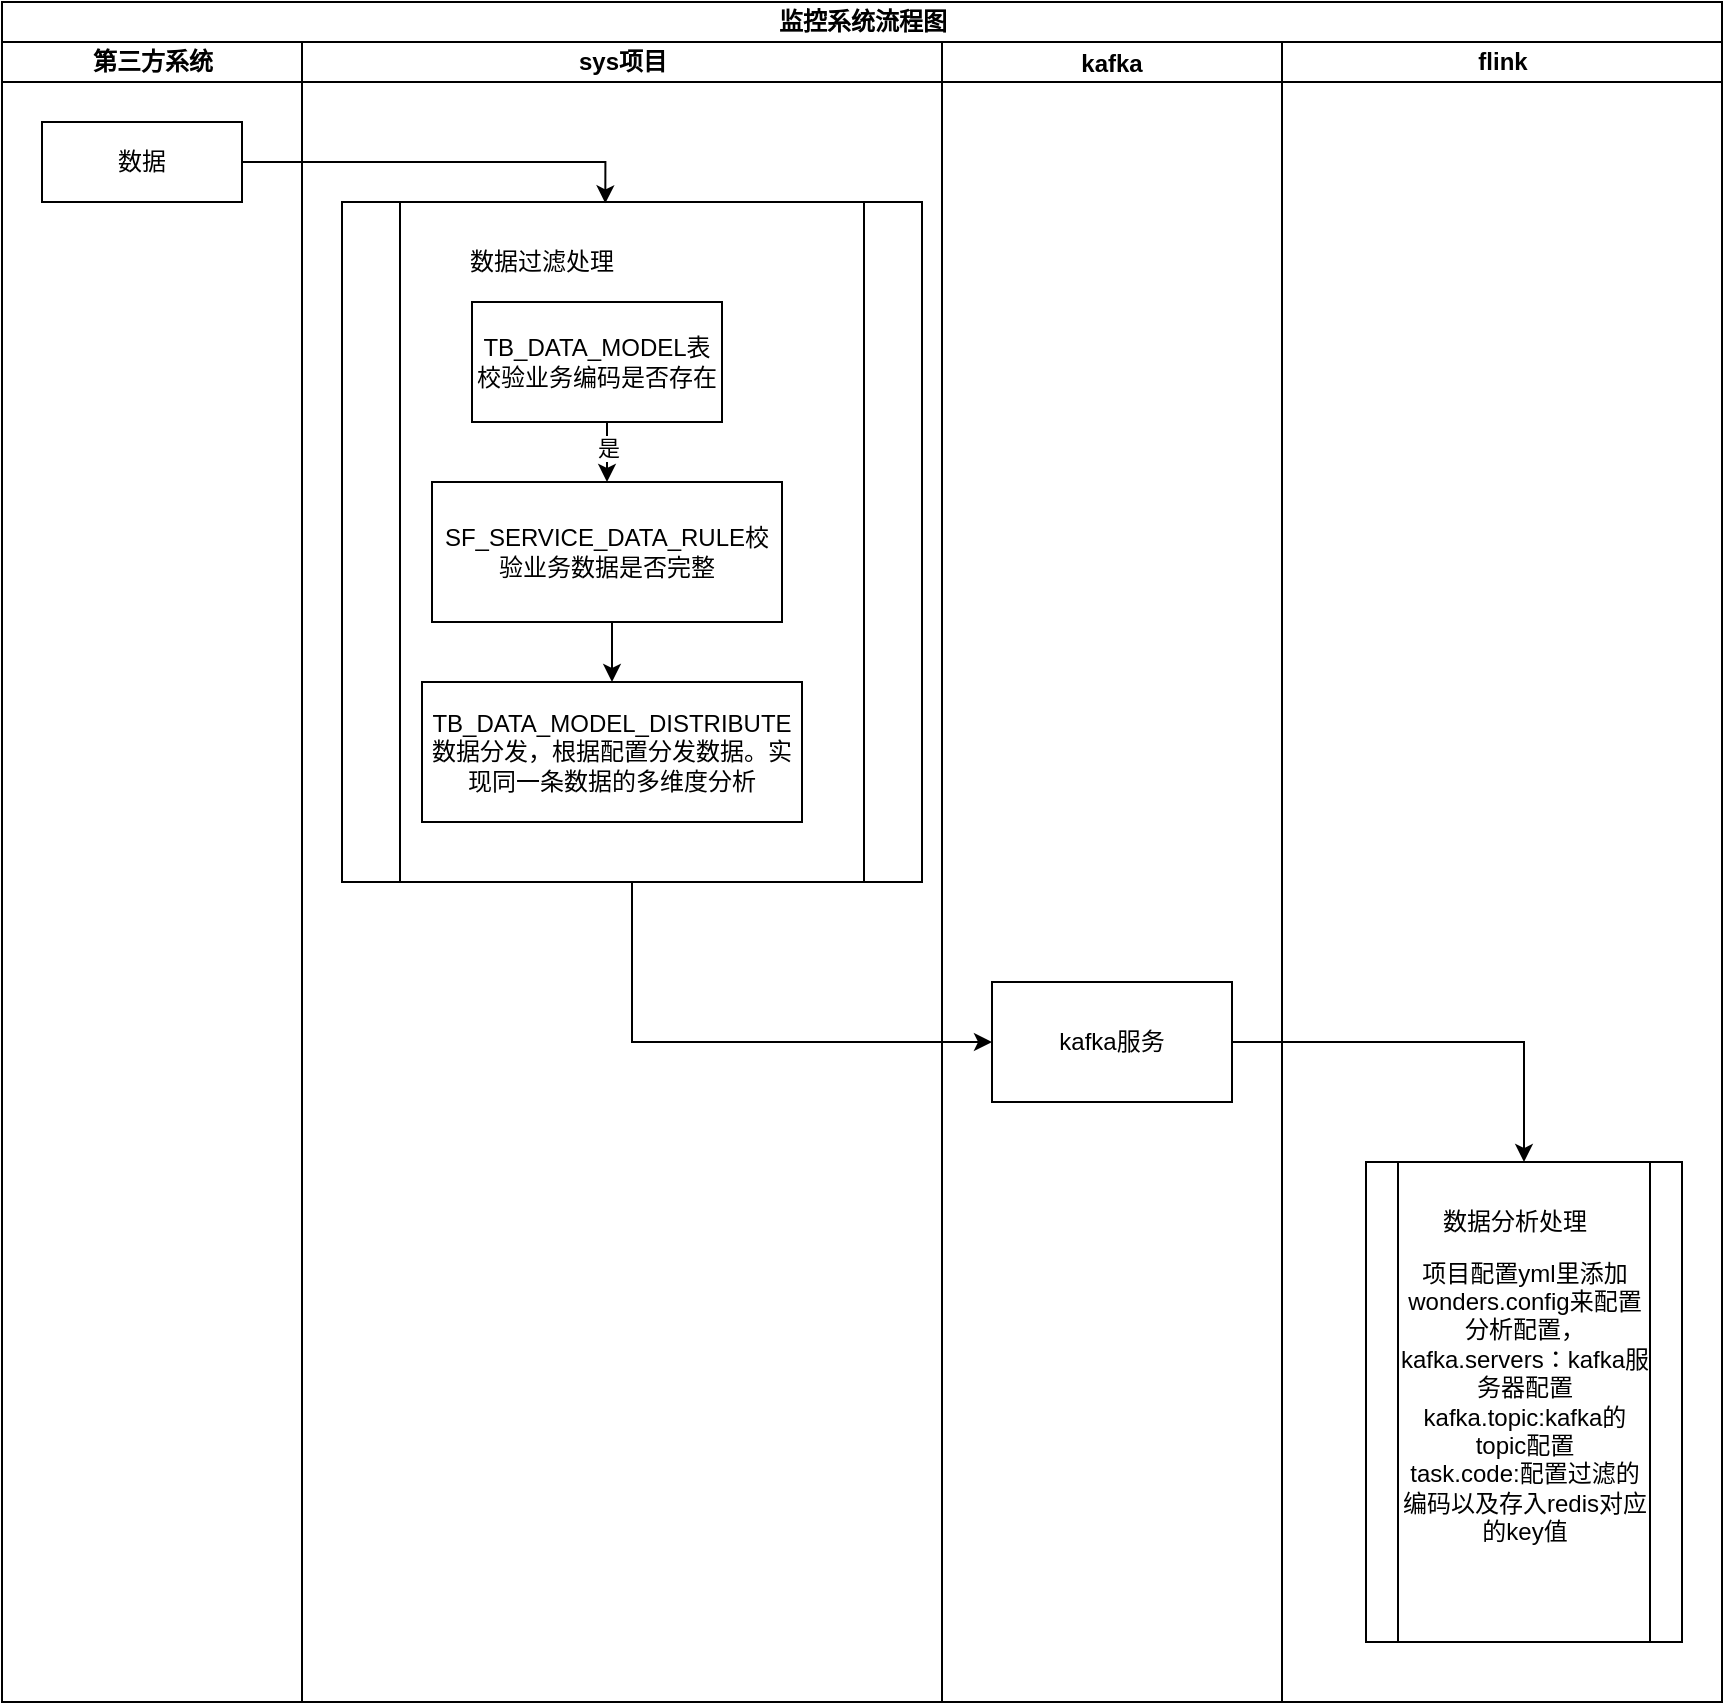 <mxfile pages="1" version="11.2.9" type="github"><diagram id="-SlK1iW44GBBpf4DAQjJ" name="Page-1"><mxGraphModel dx="1278" dy="582" grid="1" gridSize="10" guides="1" tooltips="1" connect="1" arrows="1" fold="1" page="1" pageScale="1" pageWidth="827" pageHeight="1169" math="0" shadow="0"><root><mxCell id="0"/><mxCell id="1" parent="0"/><mxCell id="l1bsoGucGeSpyp7IlkTF-1" value="监控系统流程图" style="swimlane;html=1;childLayout=stackLayout;resizeParent=1;resizeParentMax=0;startSize=20;" vertex="1" parent="1"><mxGeometry x="70" y="60" width="860" height="850" as="geometry"/></mxCell><mxCell id="l1bsoGucGeSpyp7IlkTF-2" value="第三方系统" style="swimlane;html=1;startSize=20;" vertex="1" parent="l1bsoGucGeSpyp7IlkTF-1"><mxGeometry y="20" width="150" height="830" as="geometry"/></mxCell><mxCell id="l1bsoGucGeSpyp7IlkTF-6" value="数据" style="rounded=0;whiteSpace=wrap;html=1;" vertex="1" parent="l1bsoGucGeSpyp7IlkTF-2"><mxGeometry x="20" y="40" width="100" height="40" as="geometry"/></mxCell><mxCell id="l1bsoGucGeSpyp7IlkTF-3" value="sys项目" style="swimlane;html=1;startSize=20;" vertex="1" parent="l1bsoGucGeSpyp7IlkTF-1"><mxGeometry x="150" y="20" width="320" height="830" as="geometry"/></mxCell><mxCell id="l1bsoGucGeSpyp7IlkTF-9" value="" style="shape=process;whiteSpace=wrap;html=1;backgroundOutline=1;" vertex="1" parent="l1bsoGucGeSpyp7IlkTF-3"><mxGeometry x="20" y="80" width="290" height="340" as="geometry"/></mxCell><mxCell id="l1bsoGucGeSpyp7IlkTF-10" value="数据过滤处理" style="text;html=1;strokeColor=none;fillColor=none;align=center;verticalAlign=middle;whiteSpace=wrap;rounded=0;" vertex="1" parent="l1bsoGucGeSpyp7IlkTF-3"><mxGeometry x="70" y="100" width="100" height="20" as="geometry"/></mxCell><mxCell id="l1bsoGucGeSpyp7IlkTF-14" value="是" style="edgeStyle=orthogonalEdgeStyle;rounded=0;orthogonalLoop=1;jettySize=auto;html=1;exitX=0.5;exitY=1;exitDx=0;exitDy=0;entryX=0.5;entryY=0;entryDx=0;entryDy=0;" edge="1" parent="l1bsoGucGeSpyp7IlkTF-3" source="l1bsoGucGeSpyp7IlkTF-12" target="l1bsoGucGeSpyp7IlkTF-13"><mxGeometry relative="1" as="geometry"/></mxCell><mxCell id="l1bsoGucGeSpyp7IlkTF-12" value="TB_DATA_MODEL表校验业务编码是否存在" style="rounded=0;whiteSpace=wrap;html=1;" vertex="1" parent="l1bsoGucGeSpyp7IlkTF-3"><mxGeometry x="85" y="130" width="125" height="60" as="geometry"/></mxCell><mxCell id="l1bsoGucGeSpyp7IlkTF-18" style="edgeStyle=orthogonalEdgeStyle;rounded=0;orthogonalLoop=1;jettySize=auto;html=1;exitX=0.5;exitY=1;exitDx=0;exitDy=0;entryX=0.5;entryY=0;entryDx=0;entryDy=0;" edge="1" parent="l1bsoGucGeSpyp7IlkTF-3" source="l1bsoGucGeSpyp7IlkTF-13" target="l1bsoGucGeSpyp7IlkTF-15"><mxGeometry relative="1" as="geometry"/></mxCell><mxCell id="l1bsoGucGeSpyp7IlkTF-13" value="SF_SERVICE_DATA_RULE校验业务数据是否完整" style="rounded=0;whiteSpace=wrap;html=1;" vertex="1" parent="l1bsoGucGeSpyp7IlkTF-3"><mxGeometry x="65" y="220" width="175" height="70" as="geometry"/></mxCell><mxCell id="l1bsoGucGeSpyp7IlkTF-15" value="TB_DATA_MODEL_DISTRIBUTE&lt;br&gt;数据分发，根据配置分发数据。实现同一条数据的多维度分析" style="rounded=0;whiteSpace=wrap;html=1;" vertex="1" parent="l1bsoGucGeSpyp7IlkTF-3"><mxGeometry x="60" y="320" width="190" height="70" as="geometry"/></mxCell><mxCell id="l1bsoGucGeSpyp7IlkTF-5" value="kafka" style="swimlane;startSize=20;" vertex="1" parent="l1bsoGucGeSpyp7IlkTF-1"><mxGeometry x="470" y="20" width="170" height="830" as="geometry"/></mxCell><mxCell id="l1bsoGucGeSpyp7IlkTF-19" value="kafka服务" style="rounded=0;whiteSpace=wrap;html=1;" vertex="1" parent="l1bsoGucGeSpyp7IlkTF-5"><mxGeometry x="25" y="470" width="120" height="60" as="geometry"/></mxCell><mxCell id="l1bsoGucGeSpyp7IlkTF-4" value="flink" style="swimlane;html=1;startSize=20;" vertex="1" parent="l1bsoGucGeSpyp7IlkTF-1"><mxGeometry x="640" y="20" width="220" height="830" as="geometry"/></mxCell><mxCell id="l1bsoGucGeSpyp7IlkTF-21" value="项目配置yml里添加wonders.config来配置分析配置，&lt;br&gt;kafka.servers：kafka服务器配置&lt;br&gt;kafka.topic:kafka的topic配置&lt;br&gt;task.code:配置过滤的编码以及存入redis对应的key值" style="shape=process;whiteSpace=wrap;html=1;backgroundOutline=1;" vertex="1" parent="l1bsoGucGeSpyp7IlkTF-4"><mxGeometry x="42" y="560" width="158" height="240" as="geometry"/></mxCell><mxCell id="l1bsoGucGeSpyp7IlkTF-22" value="数据分析处理" style="text;html=1;strokeColor=none;fillColor=none;align=center;verticalAlign=middle;whiteSpace=wrap;rounded=0;" vertex="1" parent="l1bsoGucGeSpyp7IlkTF-4"><mxGeometry x="77" y="580" width="79" height="20" as="geometry"/></mxCell><mxCell id="l1bsoGucGeSpyp7IlkTF-11" style="edgeStyle=orthogonalEdgeStyle;rounded=0;orthogonalLoop=1;jettySize=auto;html=1;exitX=1;exitY=0.5;exitDx=0;exitDy=0;entryX=0.454;entryY=0.002;entryDx=0;entryDy=0;entryPerimeter=0;" edge="1" parent="l1bsoGucGeSpyp7IlkTF-1" source="l1bsoGucGeSpyp7IlkTF-6" target="l1bsoGucGeSpyp7IlkTF-9"><mxGeometry relative="1" as="geometry"/></mxCell><mxCell id="l1bsoGucGeSpyp7IlkTF-20" style="edgeStyle=orthogonalEdgeStyle;rounded=0;orthogonalLoop=1;jettySize=auto;html=1;exitX=0.5;exitY=1;exitDx=0;exitDy=0;entryX=0;entryY=0.5;entryDx=0;entryDy=0;" edge="1" parent="l1bsoGucGeSpyp7IlkTF-1" source="l1bsoGucGeSpyp7IlkTF-9" target="l1bsoGucGeSpyp7IlkTF-19"><mxGeometry relative="1" as="geometry"/></mxCell><mxCell id="l1bsoGucGeSpyp7IlkTF-23" style="edgeStyle=orthogonalEdgeStyle;rounded=0;orthogonalLoop=1;jettySize=auto;html=1;exitX=1;exitY=0.5;exitDx=0;exitDy=0;entryX=0.5;entryY=0;entryDx=0;entryDy=0;" edge="1" parent="l1bsoGucGeSpyp7IlkTF-1" source="l1bsoGucGeSpyp7IlkTF-19" target="l1bsoGucGeSpyp7IlkTF-21"><mxGeometry relative="1" as="geometry"/></mxCell></root></mxGraphModel></diagram></mxfile>